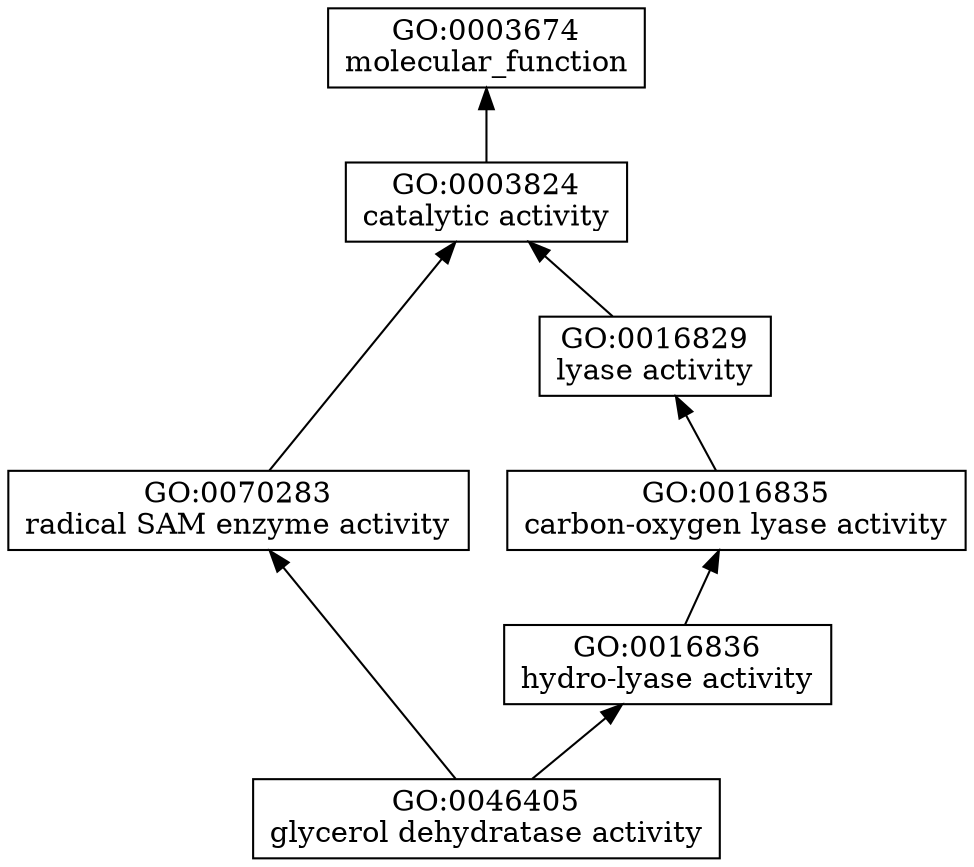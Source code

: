 digraph G {
    rankdir=BT
    label0 -> label1;
    label1 -> label2;
    label3 -> label0;
    label4 -> label1;
    label5 -> label4;
    label5 -> label6;
    label6 -> label3;
    label2 [shape=box, label="GO:0003674\nmolecular_function"];
    label5 [shape=box, label="GO:0046405\nglycerol dehydratase activity"];
    label4 [shape=box, label="GO:0070283\nradical SAM enzyme activity"];
    label6 [shape=box, label="GO:0016836\nhydro-lyase activity"];
    label3 [shape=box, label="GO:0016835\ncarbon-oxygen lyase activity"];
    label0 [shape=box, label="GO:0016829\nlyase activity"];
    label1 [shape=box, label="GO:0003824\ncatalytic activity"];
}

